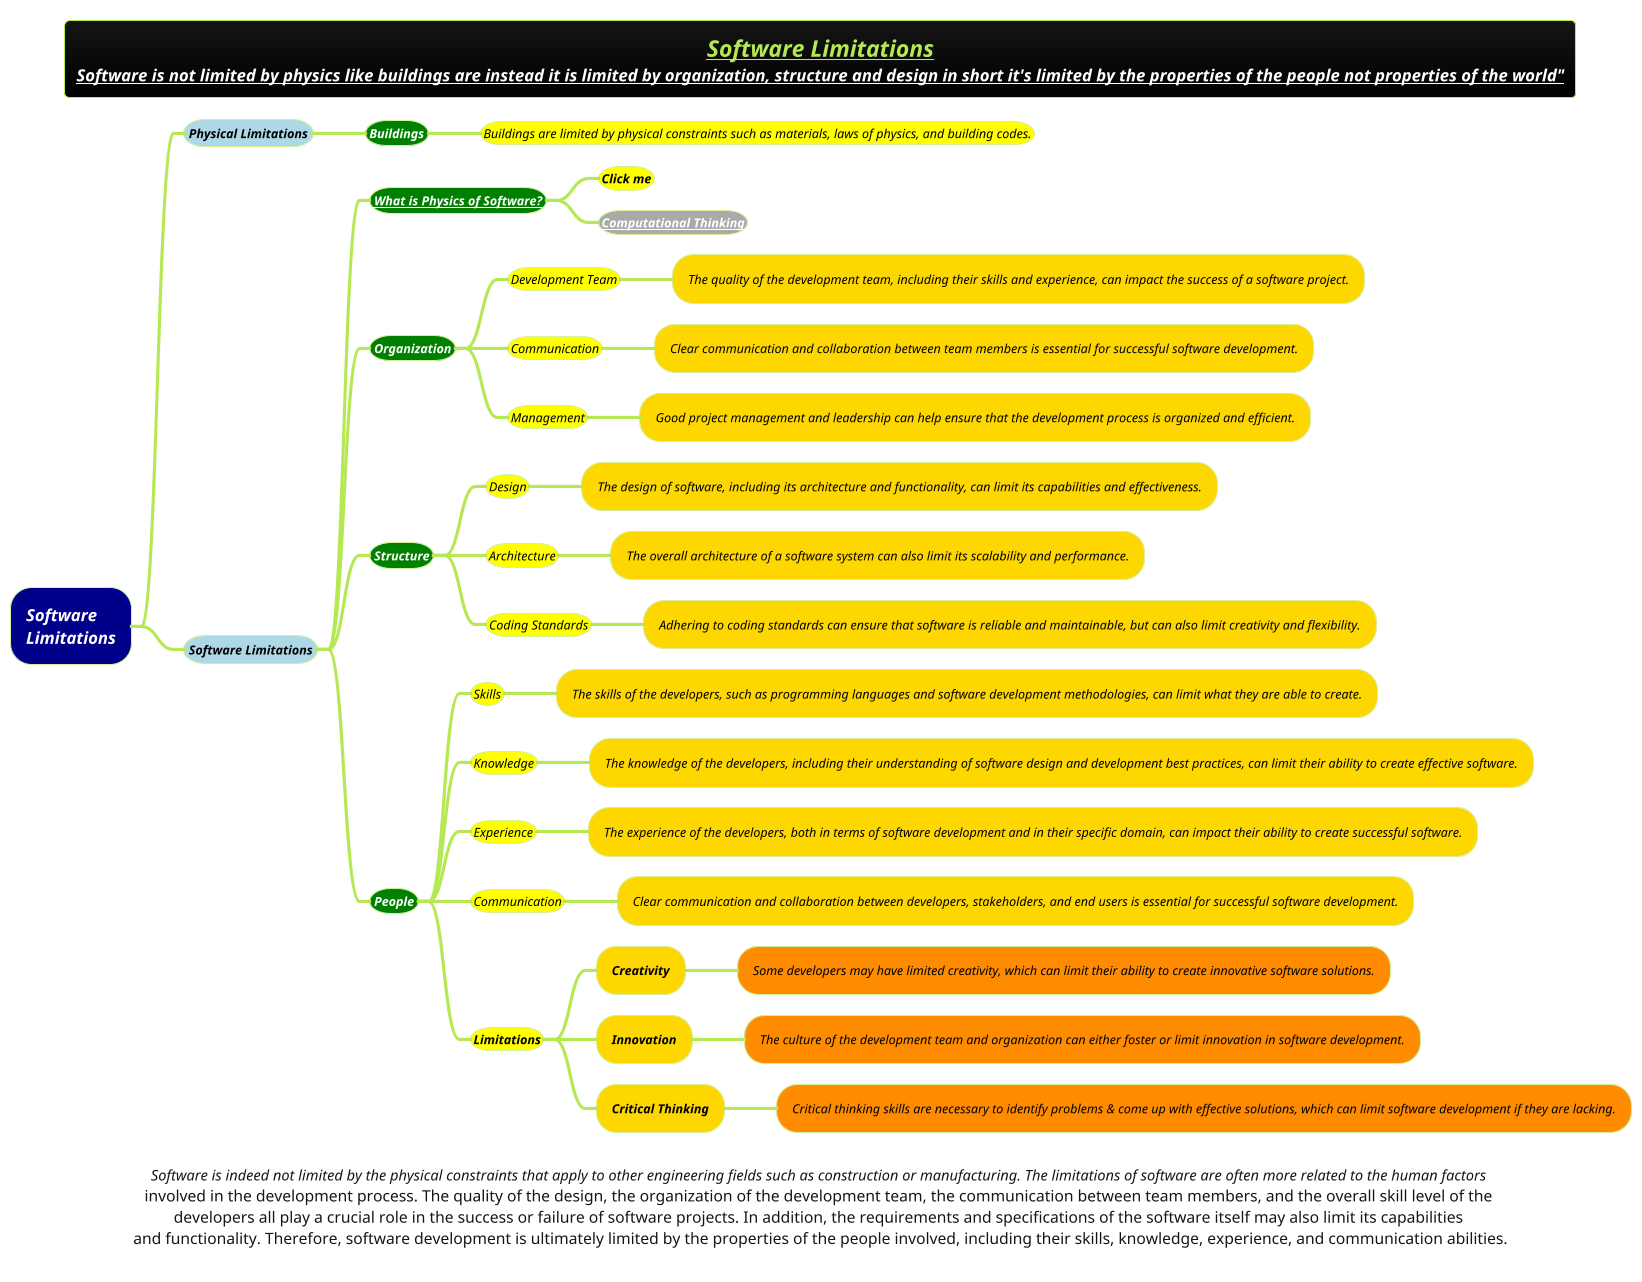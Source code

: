 @startmindmap
title =<b><i><u><size:18>Software Limitations \n<color #white><b><i><u><size:16>Software is not limited by physics like buildings are instead it is limited by organization, structure and design in short it's limited by the properties of the people not properties of the world"
caption <i>Software is indeed not limited by the physical constraints that apply to other engineering fields such as construction or manufacturing. The limitations of software are often more related to the human factors \n<size:15>involved in the development process. The quality of the design, the organization of the development team, the communication between team members, and the overall skill level of the \n<size:15>developers all play a crucial role in the success or failure of software projects. In addition, the requirements and specifications of the software itself may also limit its capabilities \n<size:15>and functionality. Therefore, software development is ultimately limited by the properties of the people involved, including their skills, knowledge, experience, and communication abilities.

!theme hacker

*[#darkblue] <i><color #white>Software \n<i><color #white>Limitations
**[#lightblue] <i><color #black><size:12>Physical Limitations
***[#green] <b><i><color #white><size:12>Buildings
****[#yellow] <i><color #black><size:12>Buildings are limited by physical constraints such as materials, laws of physics, and building codes.
**[#lightblue] <i><color #black><size:12>Software Limitations
***[#green] <b><i><color #white><size:12>[[docs/3-programming-languages/Venkat-Subramaniam/images/img_239.png What is Physics of Software?]]
****[#yellow] <i><color #black><size:12><b>Click me
****[#a] <i><color #black><size:12><b>[[docs/3-programming-languages/Venkat-Subramaniam/images/img_268.png Computational Thinking]]
***[#green] <b><i><color #white><size:12>Organization
****[#yellow] <i><color #black><size:12>Development Team
*****[#gold] <i><color #black><size:12>The quality of the development team, including their skills and experience, can impact the success of a software project.
****[#yellow] <i><color #black><size:12>Communication
*****[#gold] <i><color #black><size:12>Clear communication and collaboration between team members is essential for successful software development.
****[#yellow] <i><color #black><size:12>Management
*****[#gold] <i><color #black><size:12>Good project management and leadership can help ensure that the development process is organized and efficient.
***[#green] <b><i><color #white><size:12>Structure
****[#yellow] <i><color #black><size:12>Design
*****[#gold] <i><color #black><size:12>The design of software, including its architecture and functionality, can limit its capabilities and effectiveness.
****[#yellow] <i><color #black><size:12>Architecture
*****[#gold] <i><color #black><size:12>The overall architecture of a software system can also limit its scalability and performance.
****[#yellow] <i><color #black><size:12>Coding Standards
*****[#gold] <i><color #black><size:12>Adhering to coding standards can ensure that software is reliable and maintainable, but can also limit creativity and flexibility.
***[#green] <b><i><color #white><size:12>People
****[#yellow] <i><color #black><size:12>Skills
*****[#gold] <i><color #black><size:12>The skills of the developers, such as programming languages and software development methodologies, can limit what they are able to create.
****[#yellow] <i><color #black><size:12>Knowledge
*****[#gold] <i><color #black><size:12>The knowledge of the developers, including their understanding of software design and development best practices, can limit their ability to create effective software.
****[#yellow] <i><color #black><size:12>Experience
*****[#gold] <i><color #black><size:12>The experience of the developers, both in terms of software development and in their specific domain, can impact their ability to create successful software.
****[#yellow] <i><color #black><size:12>Communication
*****[#gold] <i><color #black><size:12>Clear communication and collaboration between developers, stakeholders, and end users is essential for successful software development.
****[#yellow] <b><i><color #black><size:12>Limitations
*****[#gold] <b><i><color #black><size:12>Creativity
******[#darkorange] <i><color #black><size:12>Some developers may have limited creativity, which can limit their ability to create innovative software solutions.
*****[#gold] <b><i><color #black><size:12>Innovation
******[#darkorange] <i><color #black><size:12>The culture of the development team and organization can either foster or limit innovation in software development.
*****[#gold] <b><i><color #black><size:12>Critical Thinking
******[#darkorange] <i><color #black><size:12>Critical thinking skills are necessary to identify problems & come up with effective solutions, which can limit software development if they are lacking.
@endmindmap
